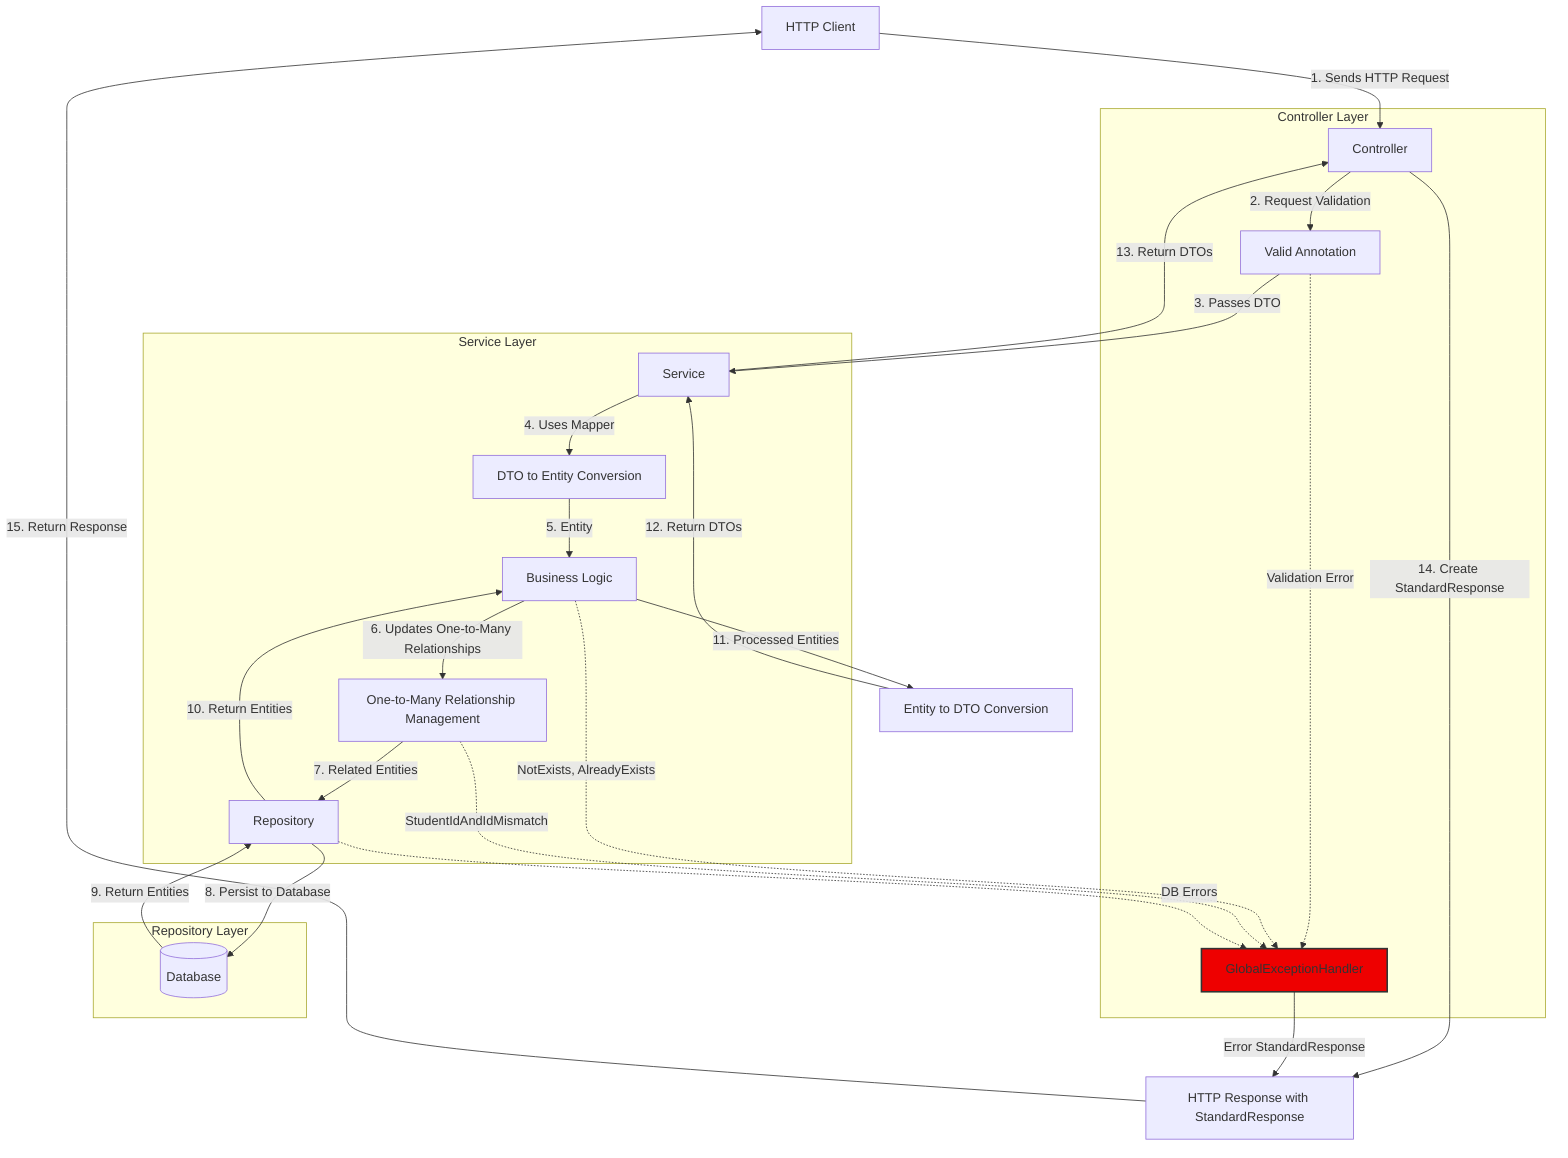 graph TD
    Client[HTTP Client] -->|1. Sends HTTP Request| Controller

    subgraph "Controller Layer"
        Controller[Controller] -->|2. Request Validation| RequestValidation[Valid Annotation]
        RequestValidation -.->|Validation Error| ExceptionHandler[GlobalExceptionHandler]
    end

    RequestValidation -->|3. Passes DTO| Service

    subgraph "Service Layer"
        Service[Service] -->|4. Uses Mapper| Mapper1[DTO to Entity Conversion]
        Mapper1 -->|5. Entity| ServiceLogic[Business Logic]
        ServiceLogic -->|6. Updates One-to-Many Relationships| RelationshipManager[One-to-Many Relationship Management]
        ServiceLogic -.->|NotExists, AlreadyExists| ExceptionHandler
        RelationshipManager -.->|StudentIdAndIdMismatch| ExceptionHandler
        RelationshipManager -->|7. Related Entities| Repository
    end

    subgraph "Repository Layer"
        Repository[Repository] -->|8. Persist to Database| Database[(Database)]
        Database -->|9. Return Entities| Repository
        Repository -.->|DB Errors| ExceptionHandler
    end

    Repository -->|10. Return Entities| ServiceLogic
    ServiceLogic -->|11. Processed Entities| Mapper2[Entity to DTO Conversion]
    Mapper2 -->|12. Return DTOs| Service

    Service -->|13. Return DTOs| Controller
    Controller -->|14. Create StandardResponse| Response[HTTP Response with StandardResponse]
    ExceptionHandler -->|Error StandardResponse| Response
    Response -->|15. Return Response| Client

    class Client client;
    class Controller,Response controller;
    class Service,ServiceLogic,RelationshipManager service;
    class Repository repository;
    class Database database;
    class Mapper1,Mapper2 mapper;
    class RequestValidation validator;
    class ExceptionHandler error;

    classDef error fill:#e00,stroke:#333,stroke-width:2px;